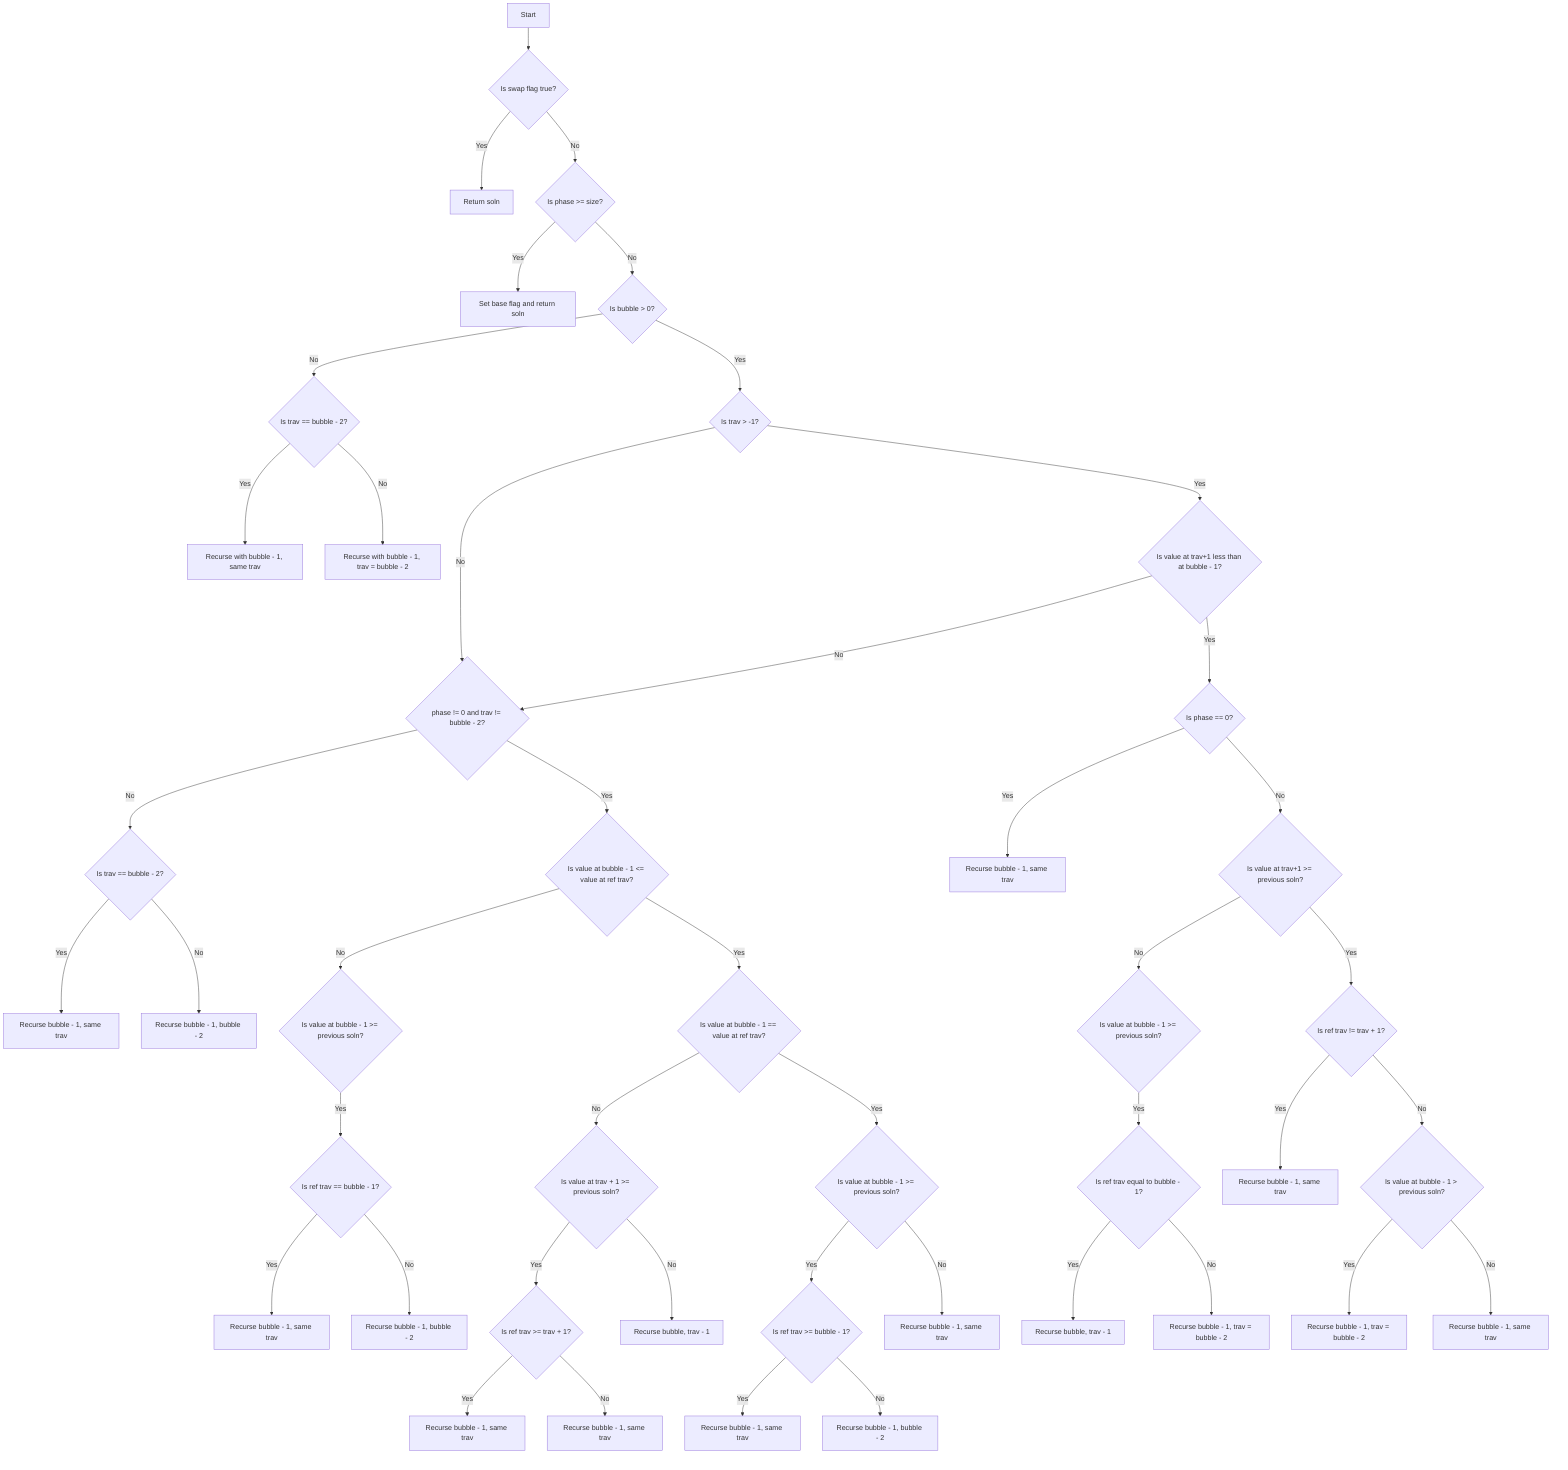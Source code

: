 flowchart TD
    Start --> CheckSwapFlag{Is swap flag true?}
    CheckSwapFlag -- Yes --> ReturnSoln1[Return soln]
    CheckSwapFlag -- No --> CheckPhaseEnd{Is phase >= size?}
    CheckPhaseEnd -- Yes --> SetBaseFlag[Set base flag and return soln]
    CheckPhaseEnd -- No --> CheckBubblePos{Is bubble > 0?}
    
    CheckBubblePos -- No --> TravBubbleEqual{Is trav == bubble - 2?}
    TravBubbleEqual -- Yes --> Recurse1[Recurse with bubble - 1, same trav]
    TravBubbleEqual -- No --> Recurse2[Recurse with bubble - 1, trav = bubble - 2]

    CheckBubblePos -- Yes --> TravValid{Is trav > -1?}
    TravValid -- No --> FallbackCheck{phase != 0 and trav != bubble - 2?}
    FallbackCheck -- No --> FinalCheck{Is trav == bubble - 2?}
    FinalCheck -- Yes --> Recurse9[Recurse bubble - 1, same trav]
    FinalCheck -- No --> Recurse10[Recurse bubble - 1, bubble - 2]

    TravValid -- Yes --> Condition1{Is value at trav+1 less than at bubble - 1?}
    Condition1 -- No --> FallbackCheck
    Condition1 -- Yes --> IsPhaseZero{Is phase == 0?}
    IsPhaseZero -- Yes --> Recurse3[Recurse bubble - 1, same trav]
    IsPhaseZero -- No --> Cond2{Is value at trav+1 >= previous soln?}

    Cond2 -- No --> Cond4{Is value at bubble - 1 >= previous soln?}
    Cond4 -- Yes --> Cond5{Is ref trav equal to bubble - 1?}
    Cond5 -- Yes --> Recurse7[Recurse bubble, trav - 1]
    Cond5 -- No --> Recurse8[Recurse bubble - 1, trav = bubble - 2]

    Cond2 -- Yes --> Cond3{Is ref trav != trav + 1?}
    Cond3 -- Yes --> Recurse4[Recurse bubble - 1, same trav]
    Cond3 -- No --> Cond6{Is value at bubble - 1 > previous soln?}
    Cond6 -- Yes --> Recurse5[Recurse bubble - 1, trav = bubble - 2]
    Cond6 -- No --> Recurse6[Recurse bubble - 1, same trav]

    FallbackCheck -- Yes --> Cond7{Is value at bubble - 1 <= value at ref trav?}
    Cond7 -- No --> ExtraBranch1{Is value at bubble - 1 >= previous soln?}
    ExtraBranch1 -- Yes --> ExtraCond1{Is ref trav == bubble - 1?}
    ExtraCond1 -- Yes --> Recurse17[Recurse bubble - 1, same trav]
    ExtraCond1 -- No --> Recurse18[Recurse bubble - 1, bubble - 2]

    Cond7 -- Yes --> Cond8{Is value at bubble - 1 == value at ref trav?}
    Cond8 -- No --> Cond9{Is value at trav + 1 >= previous soln?}
    Cond9 -- Yes --> Cond10{Is ref trav >= trav + 1?}
    Cond10 -- Yes --> Recurse14[Recurse bubble - 1, same trav]
    Cond10 -- No --> Recurse15[Recurse bubble - 1, same trav]
    Cond9 -- No --> Recurse16[Recurse bubble, trav - 1]

    Cond8 -- Yes --> Cond11{Is value at bubble - 1 >= previous soln?}
    Cond11 -- Yes --> Cond12{Is ref trav >= bubble - 1?}
    Cond12 -- Yes --> Recurse11[Recurse bubble - 1, same trav]
    Cond12 -- No --> Recurse12[Recurse bubble - 1, bubble - 2]
    Cond11 -- No --> Recurse13[Recurse bubble - 1, same trav]